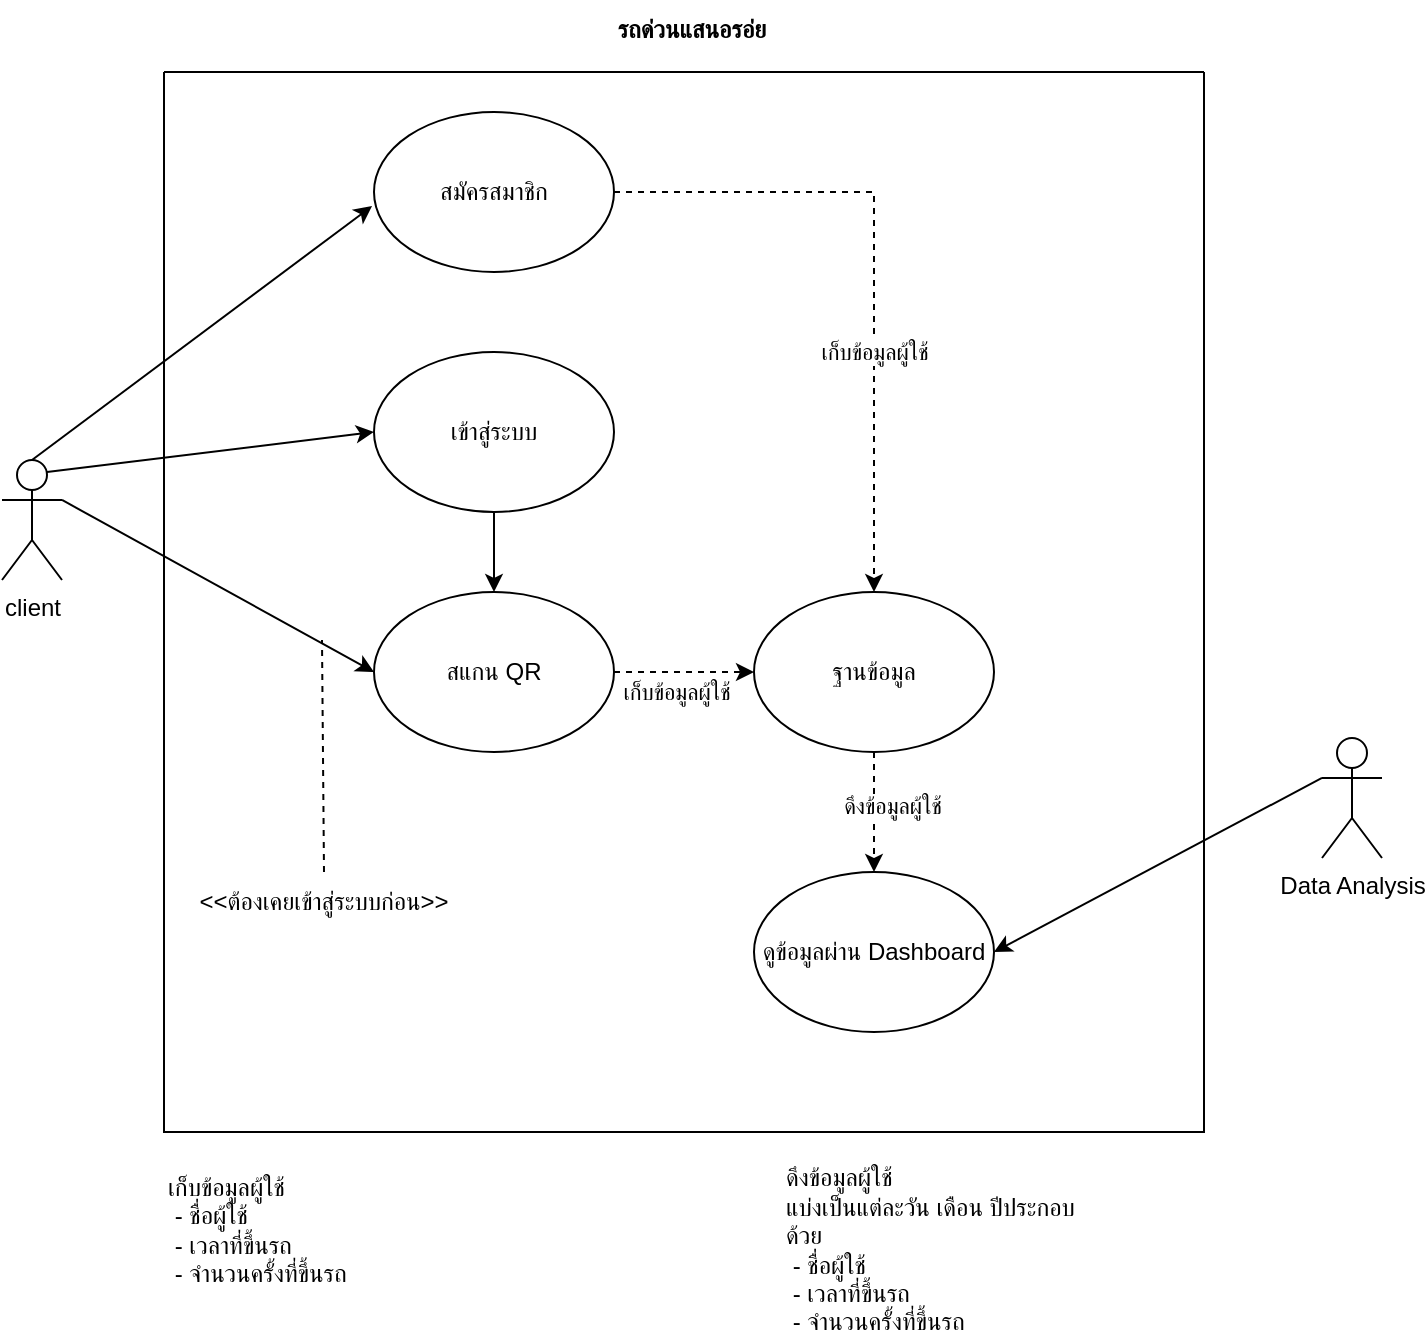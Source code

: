 <mxfile version="15.4.1" type="github">
  <diagram id="l1GQ3Wr321EwXYp8gvPB" name="Page-1">
    <mxGraphModel dx="1185" dy="662" grid="1" gridSize="10" guides="1" tooltips="1" connect="1" arrows="1" fold="1" page="1" pageScale="1" pageWidth="850" pageHeight="1100" math="0" shadow="0">
      <root>
        <mxCell id="0" />
        <mxCell id="1" parent="0" />
        <mxCell id="G8pWZpXp4zpSkY0SeKFe-1" value="" style="swimlane;startSize=0;" vertex="1" parent="1">
          <mxGeometry x="161" y="96" width="520" height="530" as="geometry" />
        </mxCell>
        <mxCell id="G8pWZpXp4zpSkY0SeKFe-21" style="edgeStyle=none;rounded=0;orthogonalLoop=1;jettySize=auto;html=1;exitX=1;exitY=0.5;exitDx=0;exitDy=0;entryX=0;entryY=0.5;entryDx=0;entryDy=0;dashed=1;" edge="1" parent="G8pWZpXp4zpSkY0SeKFe-1" source="G8pWZpXp4zpSkY0SeKFe-3" target="G8pWZpXp4zpSkY0SeKFe-10">
          <mxGeometry relative="1" as="geometry" />
        </mxCell>
        <mxCell id="G8pWZpXp4zpSkY0SeKFe-22" value="เก็บข้อมูลผู้ใช้" style="edgeLabel;html=1;align=center;verticalAlign=middle;resizable=0;points=[];" vertex="1" connectable="0" parent="G8pWZpXp4zpSkY0SeKFe-21">
          <mxGeometry x="-0.4" y="-1" relative="1" as="geometry">
            <mxPoint x="10" y="9" as="offset" />
          </mxGeometry>
        </mxCell>
        <mxCell id="G8pWZpXp4zpSkY0SeKFe-3" value="สแกน QR" style="ellipse;whiteSpace=wrap;html=1;" vertex="1" parent="G8pWZpXp4zpSkY0SeKFe-1">
          <mxGeometry x="105" y="260" width="120" height="80" as="geometry" />
        </mxCell>
        <mxCell id="G8pWZpXp4zpSkY0SeKFe-10" value="ฐานข้อมูล" style="ellipse;whiteSpace=wrap;html=1;" vertex="1" parent="G8pWZpXp4zpSkY0SeKFe-1">
          <mxGeometry x="295" y="260" width="120" height="80" as="geometry" />
        </mxCell>
        <mxCell id="G8pWZpXp4zpSkY0SeKFe-11" value="ดูข้อมูลผ่าน Dashboard" style="ellipse;whiteSpace=wrap;html=1;" vertex="1" parent="G8pWZpXp4zpSkY0SeKFe-1">
          <mxGeometry x="295" y="400" width="120" height="80" as="geometry" />
        </mxCell>
        <mxCell id="G8pWZpXp4zpSkY0SeKFe-23" style="edgeStyle=none;rounded=0;orthogonalLoop=1;jettySize=auto;html=1;exitX=0.5;exitY=1;exitDx=0;exitDy=0;entryX=0.5;entryY=0;entryDx=0;entryDy=0;dashed=1;" edge="1" parent="G8pWZpXp4zpSkY0SeKFe-1" source="G8pWZpXp4zpSkY0SeKFe-10" target="G8pWZpXp4zpSkY0SeKFe-11">
          <mxGeometry relative="1" as="geometry">
            <mxPoint x="345" y="370" as="sourcePoint" />
            <mxPoint x="445" y="370" as="targetPoint" />
          </mxGeometry>
        </mxCell>
        <mxCell id="G8pWZpXp4zpSkY0SeKFe-24" value="ดึงข้อมูลผู้ใช้" style="edgeLabel;html=1;align=center;verticalAlign=middle;resizable=0;points=[];" vertex="1" connectable="0" parent="G8pWZpXp4zpSkY0SeKFe-23">
          <mxGeometry x="-0.4" y="-1" relative="1" as="geometry">
            <mxPoint x="10" y="9" as="offset" />
          </mxGeometry>
        </mxCell>
        <mxCell id="G8pWZpXp4zpSkY0SeKFe-29" value="&amp;lt;&amp;lt;ต้องเคยเข้าสู่ระบบก่อน&amp;gt;&amp;gt;" style="text;html=1;strokeColor=none;fillColor=none;align=center;verticalAlign=middle;whiteSpace=wrap;rounded=0;" vertex="1" parent="G8pWZpXp4zpSkY0SeKFe-1">
          <mxGeometry y="400" width="160" height="30" as="geometry" />
        </mxCell>
        <mxCell id="G8pWZpXp4zpSkY0SeKFe-39" style="edgeStyle=orthogonalEdgeStyle;rounded=0;orthogonalLoop=1;jettySize=auto;html=1;exitX=1;exitY=0.5;exitDx=0;exitDy=0;entryX=0.5;entryY=0;entryDx=0;entryDy=0;endArrow=classic;endFill=1;dashed=1;" edge="1" parent="G8pWZpXp4zpSkY0SeKFe-1" source="G8pWZpXp4zpSkY0SeKFe-31" target="G8pWZpXp4zpSkY0SeKFe-10">
          <mxGeometry relative="1" as="geometry" />
        </mxCell>
        <mxCell id="G8pWZpXp4zpSkY0SeKFe-31" value="สมัครสมาชิก" style="ellipse;whiteSpace=wrap;html=1;" vertex="1" parent="G8pWZpXp4zpSkY0SeKFe-1">
          <mxGeometry x="105" y="20" width="120" height="80" as="geometry" />
        </mxCell>
        <mxCell id="G8pWZpXp4zpSkY0SeKFe-38" style="edgeStyle=none;rounded=0;orthogonalLoop=1;jettySize=auto;html=1;exitX=0.5;exitY=1;exitDx=0;exitDy=0;entryX=0.5;entryY=0;entryDx=0;entryDy=0;endArrow=classic;endFill=1;" edge="1" parent="G8pWZpXp4zpSkY0SeKFe-1" source="G8pWZpXp4zpSkY0SeKFe-34" target="G8pWZpXp4zpSkY0SeKFe-3">
          <mxGeometry relative="1" as="geometry" />
        </mxCell>
        <mxCell id="G8pWZpXp4zpSkY0SeKFe-34" value="เข้าสู่ระบบ" style="ellipse;whiteSpace=wrap;html=1;" vertex="1" parent="G8pWZpXp4zpSkY0SeKFe-1">
          <mxGeometry x="105" y="140" width="120" height="80" as="geometry" />
        </mxCell>
        <mxCell id="G8pWZpXp4zpSkY0SeKFe-40" value="เก็บข้อมูลผู้ใช้" style="edgeLabel;html=1;align=center;verticalAlign=middle;resizable=0;points=[];" vertex="1" connectable="0" parent="G8pWZpXp4zpSkY0SeKFe-1">
          <mxGeometry x="355.002" y="140" as="geometry" />
        </mxCell>
        <mxCell id="G8pWZpXp4zpSkY0SeKFe-18" style="rounded=0;orthogonalLoop=1;jettySize=auto;html=1;exitX=1;exitY=0.333;exitDx=0;exitDy=0;exitPerimeter=0;entryX=0;entryY=0.5;entryDx=0;entryDy=0;" edge="1" parent="1" source="G8pWZpXp4zpSkY0SeKFe-2" target="G8pWZpXp4zpSkY0SeKFe-3">
          <mxGeometry relative="1" as="geometry" />
        </mxCell>
        <mxCell id="G8pWZpXp4zpSkY0SeKFe-35" style="edgeStyle=none;rounded=0;orthogonalLoop=1;jettySize=auto;html=1;exitX=0.75;exitY=0.1;exitDx=0;exitDy=0;exitPerimeter=0;entryX=0;entryY=0.5;entryDx=0;entryDy=0;endArrow=classic;endFill=1;" edge="1" parent="1" source="G8pWZpXp4zpSkY0SeKFe-2" target="G8pWZpXp4zpSkY0SeKFe-34">
          <mxGeometry relative="1" as="geometry" />
        </mxCell>
        <mxCell id="G8pWZpXp4zpSkY0SeKFe-37" style="edgeStyle=none;rounded=0;orthogonalLoop=1;jettySize=auto;html=1;exitX=0.5;exitY=0;exitDx=0;exitDy=0;exitPerimeter=0;entryX=-0.008;entryY=0.588;entryDx=0;entryDy=0;entryPerimeter=0;endArrow=classic;endFill=1;" edge="1" parent="1" source="G8pWZpXp4zpSkY0SeKFe-2" target="G8pWZpXp4zpSkY0SeKFe-31">
          <mxGeometry relative="1" as="geometry" />
        </mxCell>
        <mxCell id="G8pWZpXp4zpSkY0SeKFe-2" value="client" style="shape=umlActor;verticalLabelPosition=bottom;verticalAlign=top;html=1;outlineConnect=0;" vertex="1" parent="1">
          <mxGeometry x="80" y="290" width="30" height="60" as="geometry" />
        </mxCell>
        <mxCell id="G8pWZpXp4zpSkY0SeKFe-20" style="edgeStyle=none;rounded=0;orthogonalLoop=1;jettySize=auto;html=1;exitX=0;exitY=0.333;exitDx=0;exitDy=0;exitPerimeter=0;entryX=1;entryY=0.5;entryDx=0;entryDy=0;" edge="1" parent="1" source="G8pWZpXp4zpSkY0SeKFe-16" target="G8pWZpXp4zpSkY0SeKFe-11">
          <mxGeometry relative="1" as="geometry" />
        </mxCell>
        <mxCell id="G8pWZpXp4zpSkY0SeKFe-16" value="Data Analysis" style="shape=umlActor;verticalLabelPosition=bottom;verticalAlign=top;html=1;outlineConnect=0;" vertex="1" parent="1">
          <mxGeometry x="740" y="429" width="30" height="60" as="geometry" />
        </mxCell>
        <mxCell id="G8pWZpXp4zpSkY0SeKFe-26" value="เก็บข้อมูลผู้ใช้&lt;br&gt;&lt;span style=&quot;white-space: pre&quot;&gt;	&lt;/span&gt;- ชื่อผู้ใช้&lt;br&gt;&lt;span style=&quot;white-space: pre&quot;&gt;	&lt;/span&gt;- เวลาที่ขึ้นรถ&lt;br&gt;&lt;span style=&quot;white-space: pre&quot;&gt;	&lt;/span&gt;- จำนวนครั้งที่ขึ้นรถ" style="text;html=1;strokeColor=none;fillColor=none;align=left;verticalAlign=middle;whiteSpace=wrap;rounded=0;" vertex="1" parent="1">
          <mxGeometry x="161" y="660" width="150" height="30" as="geometry" />
        </mxCell>
        <mxCell id="G8pWZpXp4zpSkY0SeKFe-27" value="ดึงข้อมูลผู้ใช้&lt;br&gt;แบ่งเป็นแต่ละวัน เดือน ปีประกอบด้วย&lt;br&gt;&lt;span style=&quot;white-space: pre&quot;&gt;	&lt;/span&gt;- ชื่อผู้ใช้&lt;br&gt;&lt;span style=&quot;white-space: pre&quot;&gt;	&lt;/span&gt;- เวลาที่ขึ้นรถ&lt;br&gt;&lt;span style=&quot;white-space: pre&quot;&gt;	&lt;/span&gt;- จำนวนครั้งที่ขึ้นรถ" style="text;html=1;strokeColor=none;fillColor=none;align=left;verticalAlign=middle;whiteSpace=wrap;rounded=0;" vertex="1" parent="1">
          <mxGeometry x="470" y="670" width="150" height="30" as="geometry" />
        </mxCell>
        <mxCell id="G8pWZpXp4zpSkY0SeKFe-30" style="edgeStyle=none;rounded=0;orthogonalLoop=1;jettySize=auto;html=1;exitX=0.5;exitY=0;exitDx=0;exitDy=0;dashed=1;endArrow=none;endFill=0;" edge="1" parent="1" source="G8pWZpXp4zpSkY0SeKFe-29">
          <mxGeometry relative="1" as="geometry">
            <mxPoint x="240" y="380" as="targetPoint" />
            <mxPoint x="240" y="410" as="sourcePoint" />
          </mxGeometry>
        </mxCell>
        <mxCell id="G8pWZpXp4zpSkY0SeKFe-41" value="&lt;b&gt;รถด่วนแสนอรอ่ย&lt;/b&gt;" style="text;html=1;strokeColor=none;fillColor=none;align=center;verticalAlign=middle;whiteSpace=wrap;rounded=0;" vertex="1" parent="1">
          <mxGeometry x="365" y="60" width="120" height="30" as="geometry" />
        </mxCell>
      </root>
    </mxGraphModel>
  </diagram>
</mxfile>
